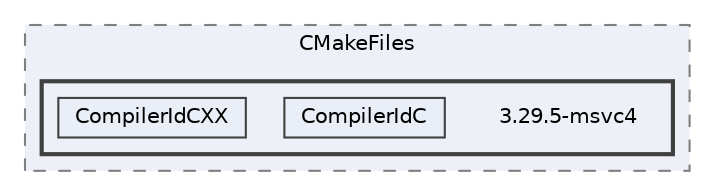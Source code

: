 digraph "build/CMakeFiles/3.29.5-msvc4"
{
 // LATEX_PDF_SIZE
  bgcolor="transparent";
  edge [fontname=Helvetica,fontsize=10,labelfontname=Helvetica,labelfontsize=10];
  node [fontname=Helvetica,fontsize=10,shape=box,height=0.2,width=0.4];
  compound=true
  subgraph clusterdir_63772b626f2709090f0bdca0f40827b4 {
    graph [ bgcolor="#edf0f7", pencolor="grey50", label="CMakeFiles", fontname=Helvetica,fontsize=10 style="filled,dashed", URL="dir_63772b626f2709090f0bdca0f40827b4.html",tooltip=""]
  subgraph clusterdir_34b33f5a40051cec129188d911963df5 {
    graph [ bgcolor="#edf0f7", pencolor="grey25", label="", fontname=Helvetica,fontsize=10 style="filled,bold", URL="dir_34b33f5a40051cec129188d911963df5.html",tooltip=""]
    dir_34b33f5a40051cec129188d911963df5 [shape=plaintext, label="3.29.5-msvc4"];
  dir_dbfab629d1cacbcdba045139cf09015c [label="CompilerIdC", fillcolor="#eaeef6", color="grey25", style="filled", URL="dir_dbfab629d1cacbcdba045139cf09015c.html",tooltip=""];
  dir_9ecf8a66ee8b80071e1060411a4d46cd [label="CompilerIdCXX", fillcolor="#eaeef6", color="grey25", style="filled", URL="dir_9ecf8a66ee8b80071e1060411a4d46cd.html",tooltip=""];
  }
  }
}
